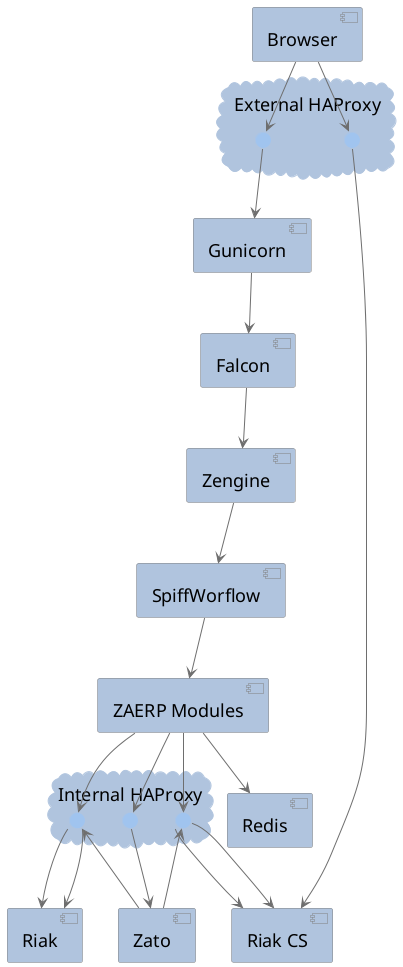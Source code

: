 @startuml
skinparam componentStyle uml2
skinparam Interface{
BackgroundColor #a0c4ef
BorderColor #b0c4de
shadowing false
}
skinparam Cloud{
FontSize 18
FontStyle normal
BackgroundColor #b0c4de
BorderColor #b0c4de
}
skinparam component {
FontSize 18
InterfaceBackgroundColor LightBlue
ArrowColor #6E6E6E
BorderColor gray
BackgroundColor #b0c4de
}

[Browser] as brw
cloud "External HAProxy" {
interface " " as eha
interface " " as eha_static
}
[Gunicorn] as gun
[Falcon] as fal
[Zengine] as zen
[SpiffWorflow] as wfe
[ZAERP Modules] as zaerp
[Redis] as red

[Riak] as riak
[Riak CS] as rcs
[Zato] as zato
cloud "Internal HAProxy" {
interface " " as iha_r
interface " " as iha_rcs
interface " " as iha_z
}


brw -d-> eha
eha -d-> gun
gun -d-> fal
fal -d-> zen
zen -d-> wfe
wfe -d-> zaerp
zaerp -d-> red

zaerp -d-> iha_z

iha_z -> zato
iha_rcs <-d- zato
iha_r <-d- zato

iha_r -d-> riak
iha_r -d-> riak
iha_rcs -d-> rcs
iha_rcs -d-> rcs

zaerp -d-> iha_rcs
zaerp -d-> iha_r




brw -d-> eha_static
eha_static -d-> rcs



@enduml
